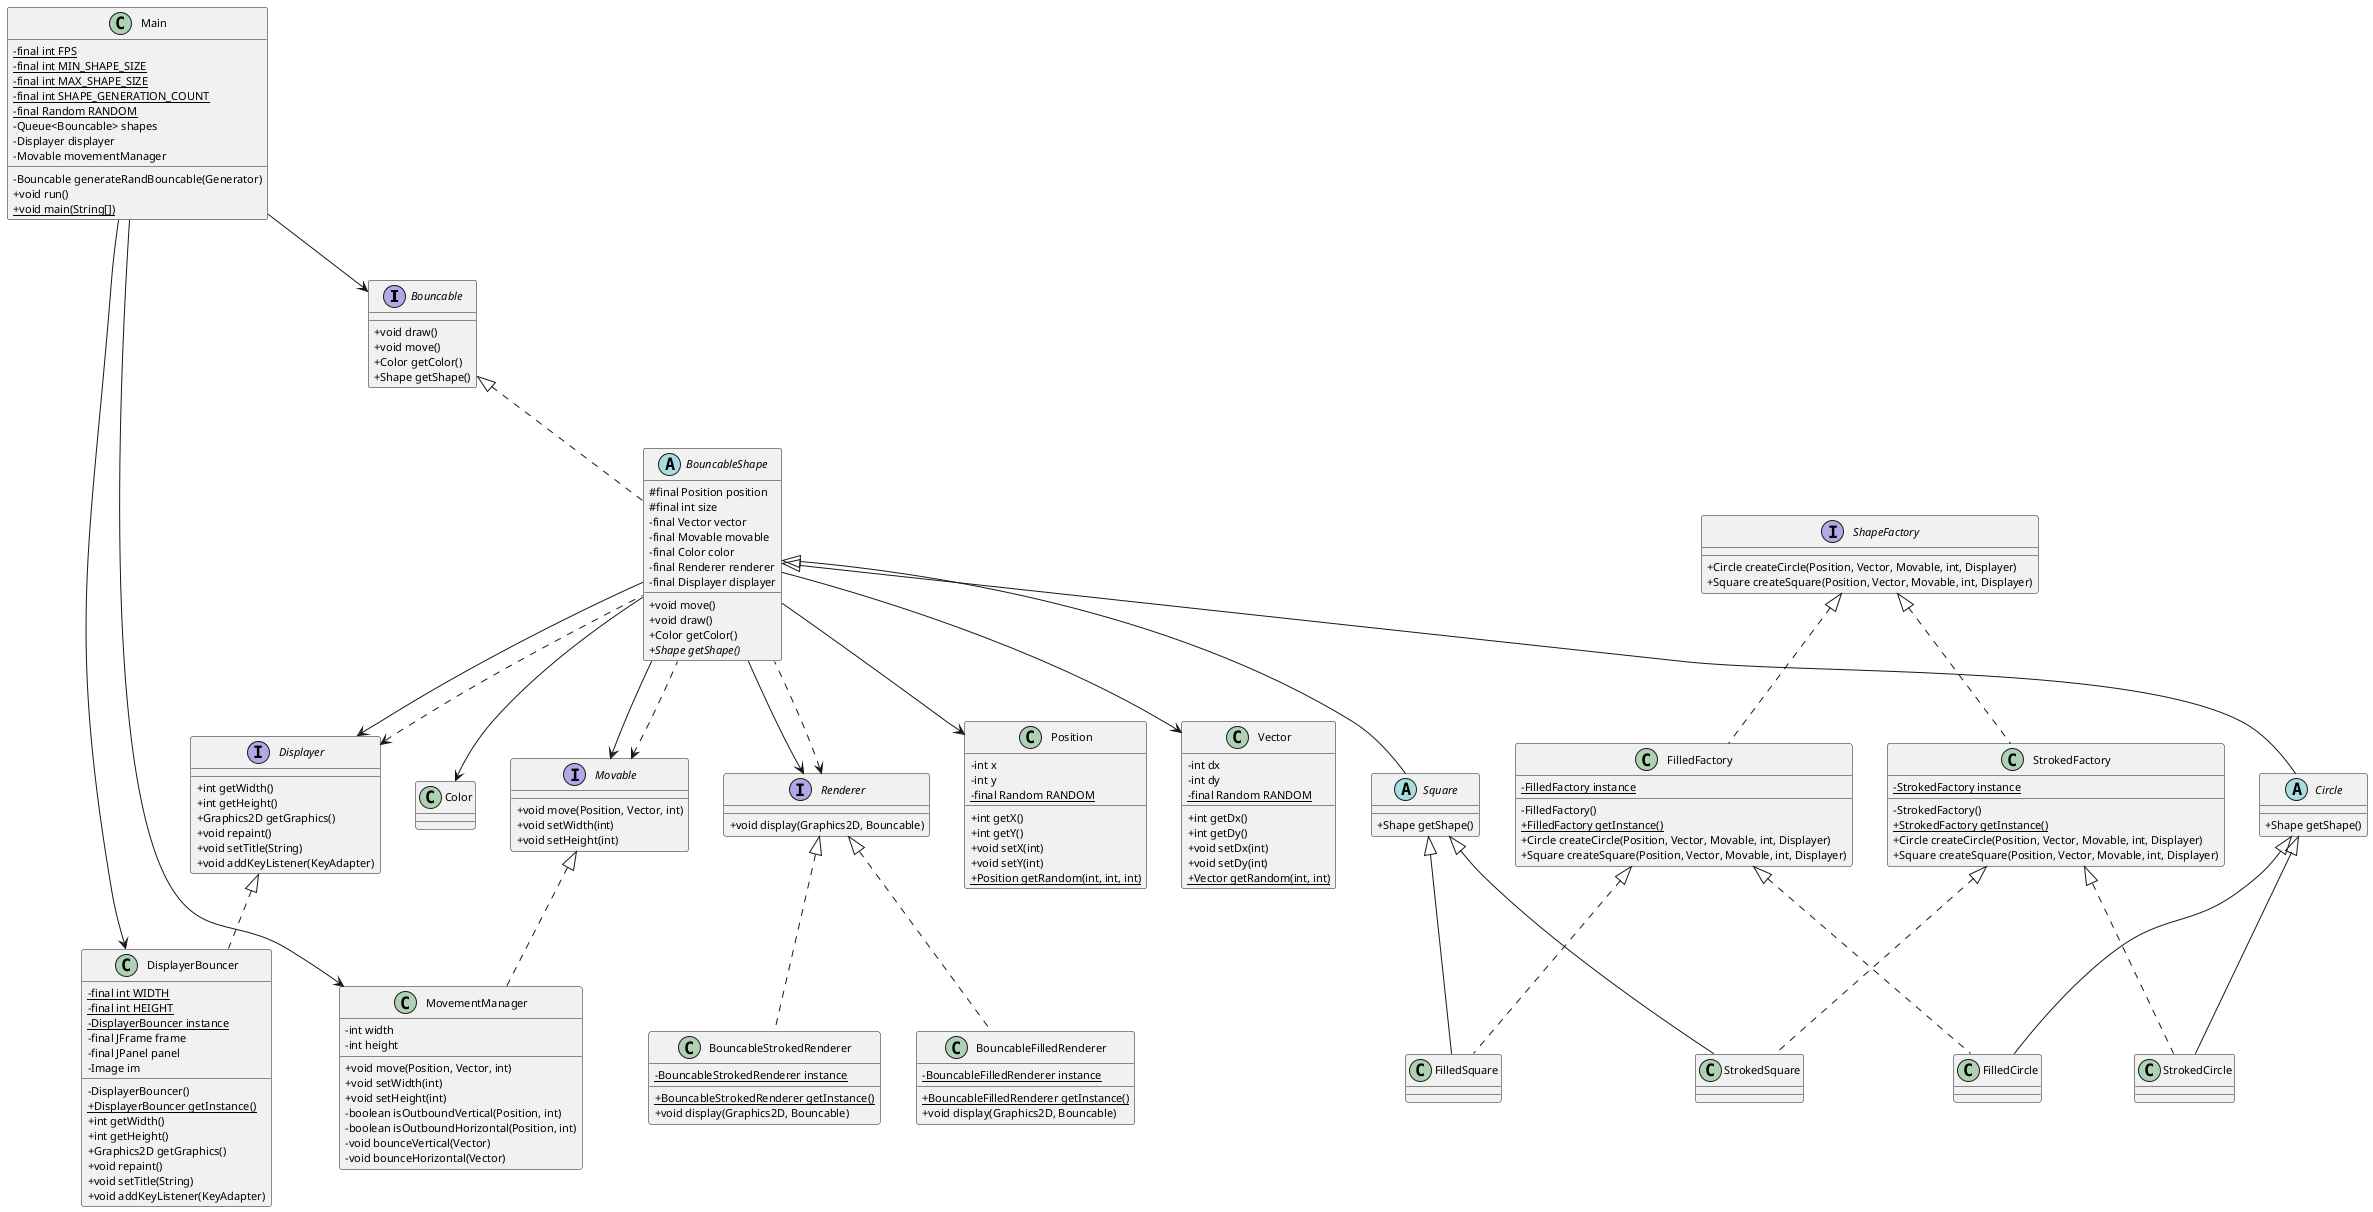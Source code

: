 @startuml
skinparam classAttributeIconSize 0
skinparam classFontSize 12
skinparam classAttributeFontSize 11
skinparam classMethodFontSize 11

' Interfaces
interface Bouncable {
    +void draw()
    +void move()
    +Color getColor()
    +Shape getShape()
}

interface Displayer {
    +int getWidth()
    +int getHeight()
    +Graphics2D getGraphics()
    +void repaint()
    +void setTitle(String)
    +void addKeyListener(KeyAdapter)
}

interface Movable {
    +void move(Position, Vector, int)
    +void setWidth(int)
    +void setHeight(int)
}

interface Renderer {
    +void display(Graphics2D, Bouncable)
}

interface ShapeFactory {
    +Circle createCircle(Position, Vector, Movable, int, Displayer)
    +Square createSquare(Position, Vector, Movable, int, Displayer)
}

' Abstract class
abstract class BouncableShape {
    #final Position position
    #final int size
    -final Vector vector
    -final Movable movable
    -final Color color
    -final Renderer renderer
    -final Displayer displayer

    +void move()
    +void draw()
    +Color getColor()
    +{abstract} Shape getShape()
}

' Abstract shape classes
abstract class Circle {
    +Shape getShape()
}

abstract class Square {
    +Shape getShape()
}

' Concrete shapes
class FilledCircle {

}

class StrokedCircle {

}

class FilledSquare {

}

class StrokedSquare {

}

' Renderers
class BouncableFilledRenderer {
    -{static} BouncableFilledRenderer instance

    +{static} BouncableFilledRenderer getInstance()
    +void display(Graphics2D, Bouncable)
}

class BouncableStrokedRenderer {
    -{static} BouncableStrokedRenderer instance

    +{static} BouncableStrokedRenderer getInstance()
    +void display(Graphics2D, Bouncable)
}

' Factories
class FilledFactory {
    -{static} FilledFactory instance
    -FilledFactory()
    +{static} FilledFactory getInstance()
    +Circle createCircle(Position, Vector, Movable, int, Displayer)
    +Square createSquare(Position, Vector, Movable, int, Displayer)
}

class StrokedFactory {
    -{static} StrokedFactory instance
    -StrokedFactory()
    +{static} StrokedFactory getInstance()
    +Circle createCircle(Position, Vector, Movable, int, Displayer)
    +Square createSquare(Position, Vector, Movable, int, Displayer)
}

' Displayer Implementation
class DisplayerBouncer {
    -{static} final int WIDTH
    -{static} final int HEIGHT
    -{static} DisplayerBouncer instance
    -final JFrame frame
    -final JPanel panel
    -Image im

    -DisplayerBouncer()
    +{static} DisplayerBouncer getInstance()
    +int getWidth()
    +int getHeight()
    +Graphics2D getGraphics()
    +void repaint()
    +void setTitle(String)
    +void addKeyListener(KeyAdapter)
}

' Movement
class MovementManager {
    -int width
    -int height


    +void move(Position, Vector, int)
    +void setWidth(int)
    +void setHeight(int)
    -boolean isOutboundVertical(Position, int)
    -boolean isOutboundHorizontal(Position, int)
    -void bounceVertical(Vector)
    -void bounceHorizontal(Vector)
}

' Position
class Position {
    -int x
    -int y
    -{static} final Random RANDOM


    +int getX()
    +int getY()
    +void setX(int)
    +void setY(int)
    +{static} Position getRandom(int, int, int)
}

' Vector
class Vector {
    -int dx
    -int dy
    -{static} final Random RANDOM


    +int getDx()
    +int getDy()
    +void setDx(int)
    +void setDy(int)
    +{static} Vector getRandom(int, int)
}

' Main class
class Main {
    -{static} final int FPS
    -{static} final int MIN_SHAPE_SIZE
    -{static} final int MAX_SHAPE_SIZE
    -{static} final int SHAPE_GENERATION_COUNT
    -{static} final Random RANDOM
    -Queue<Bouncable> shapes
    -Displayer displayer
    -Movable movementManager

    -Bouncable generateRandBouncable(Generator)
    +void run()
    +{static} void main(String[])
}

' Relationships
Bouncable <|.. BouncableShape
BouncableShape <|-- Circle
BouncableShape <|-- Square

Circle <|-- FilledCircle
Circle <|-- StrokedCircle
Square <|-- FilledSquare
Square <|-- StrokedSquare

Renderer <|.. BouncableFilledRenderer
Renderer <|.. BouncableStrokedRenderer

Renderer <.. BouncableShape
Movable <.. BouncableShape
Displayer <.. BouncableShape

ShapeFactory <|.. FilledFactory
ShapeFactory <|.. StrokedFactory

Displayer <|.. DisplayerBouncer
Movable <|.. MovementManager

Main --> MovementManager
Main --> DisplayerBouncer
Main --> Bouncable

BouncableShape --> Position
BouncableShape --> Vector
BouncableShape --> Renderer
BouncableShape --> Displayer
BouncableShape --> Movable
BouncableShape --> Color

FilledFactory <|.. FilledSquare
FilledFactory <|.. FilledCircle

StrokedFactory <|.. StrokedSquare
StrokedFactory <|.. StrokedCircle
@enduml